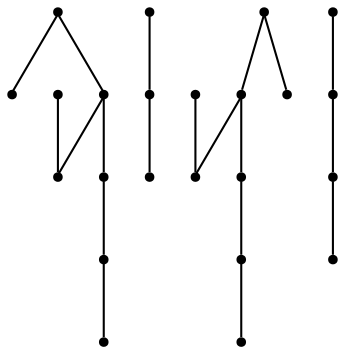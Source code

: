 graph {
  node [shape=point,comment="{\"directed\":false,\"doi\":\"10.1007/978-3-030-35802-0_3\",\"figure\":\"2 (4)\"}"]

  v0 [pos="685.0716144411624,2285.8418279525104"]
  v1 [pos="685.0716144411624,2126.4435154438233"]
  v2 [pos="605.3714178206349,2285.8418279525104"]
  v3 [pos="509.7270375008786,2285.8418279525104"]
  v4 [pos="665.5893314384609,2206.1427352858054"]
  v5 [pos="605.3714178206349,2245.9900560518145"]
  v6 [pos="549.5791944861653,2245.9900560518145"]
  v7 [pos="621.3114444270568,2206.017594813474"]
  v8 [pos="580.5716805647819,2206.050914735985"]
  v9 [pos="549.5791944861653,2126.4435154438233"]
  v10 [pos="509.7270375008786,2126.4435154438233"]
  v11 [pos="327.6563559358381,2222.082375773759"]
  v12 [pos="232.0202898016958,2222.082375773759"]
  v13 [pos="407.35655255636556,2222.082375773759"]
  v14 [pos="407.35655255636556,2126.4435154438233"]
  v15 [pos="387.87846638923224,2206.0674475219635"]
  v16 [pos="343.60057937782807,2142.258269809999"]
  v17 [pos="343.6005793778281,2206.017594813474"]
  v18 [pos="327.6563559358381,2182.2307310483397"]
  v19 [pos="271.86832943693656,2182.2307310483397"]
  v20 [pos="302.8649169684946,2142.29158973251"]
  v21 [pos="271.86832943693656,2126.4435154438233"]
  v22 [pos="232.0202898016958,2126.4435154438233"]

  v0 -- v1 [id="-1",pos="685.0716144411624,2285.8418279525104 685.0716144411624,2126.4435154438233 685.0716144411624,2126.4435154438233 685.0716144411624,2126.4435154438233"]
  v2 -- v3 [id="-3",pos="605.3714178206349,2285.8418279525104 509.7270375008786,2285.8418279525104 509.7270375008786,2285.8418279525104 509.7270375008786,2285.8418279525104"]
  v22 -- v12 [id="-4",pos="232.0202898016958,2126.4435154438233 232.0202898016958,2222.082375773759 232.0202898016958,2222.082375773759 232.0202898016958,2222.082375773759"]
  v0 -- v2 [id="-5",pos="685.0716144411624,2285.8418279525104 605.3714178206349,2285.8418279525104 605.3714178206349,2285.8418279525104 605.3714178206349,2285.8418279525104"]
  v19 -- v21 [id="-8",pos="271.86832943693656,2182.2307310483397 271.86832943693656,2126.4435154438233 271.86832943693656,2126.4435154438233 271.86832943693656,2126.4435154438233"]
  v20 -- v16 [id="-9",pos="302.8649169684946,2142.29158973251 343.60057937782807,2142.258269809999 343.60057937782807,2142.258269809999 343.60057937782807,2142.258269809999"]
  v11 -- v18 [id="-10",pos="327.6563559358381,2222.082375773759 327.6563559358381,2182.2307310483397 327.6563559358381,2182.2307310483397 327.6563559358381,2182.2307310483397"]
  v18 -- v19 [id="-11",pos="327.6563559358381,2182.2307310483397 271.86832943693656,2182.2307310483397 271.86832943693656,2182.2307310483397 271.86832943693656,2182.2307310483397"]
  v17 -- v15 [id="-12",pos="343.6005793778281,2206.017594813474 387.87846638923224,2206.0674475219635 387.87846638923224,2206.0674475219635 387.87846638923224,2206.0674475219635"]
  v16 -- v17 [id="-13",pos="343.60057937782807,2142.258269809999 343.6005793778281,2206.017594813474 343.6005793778281,2206.017594813474 343.6005793778281,2206.017594813474"]
  v5 -- v6 [id="-14",pos="605.3714178206349,2245.9900560518145 549.5791944861653,2245.9900560518145 549.5791944861653,2245.9900560518145 549.5791944861653,2245.9900560518145"]
  v2 -- v5 [id="-15",pos="605.3714178206349,2285.8418279525104 605.3714178206349,2245.9900560518145 605.3714178206349,2245.9900560518145 605.3714178206349,2245.9900560518145"]
  v7 -- v4 [id="-16",pos="621.3114444270568,2206.017594813474 665.5893314384609,2206.1427352858054 665.5893314384609,2206.1427352858054 665.5893314384609,2206.1427352858054"]
  v8 -- v7 [id="-17",pos="580.5716805647819,2206.050914735985 621.3114444270568,2206.017594813474 621.3114444270568,2206.017594813474 621.3114444270568,2206.017594813474"]
  v6 -- v9 [id="-22",pos="549.5791944861653,2245.9900560518145 549.5791944861653,2126.4435154438233 549.5791944861653,2126.4435154438233 549.5791944861653,2126.4435154438233"]
  v10 -- v3 [id="-23",pos="509.7270375008786,2126.4435154438233 509.7270375008786,2285.8418279525104 509.7270375008786,2285.8418279525104 509.7270375008786,2285.8418279525104"]
  v11 -- v12 [id="-25",pos="327.6563559358381,2222.082375773759 232.0202898016958,2222.082375773759 232.0202898016958,2222.082375773759 232.0202898016958,2222.082375773759"]
  v13 -- v11 [id="-26",pos="407.35655255636556,2222.082375773759 327.6563559358381,2222.082375773759 327.6563559358381,2222.082375773759 327.6563559358381,2222.082375773759"]
  v13 -- v14 [id="-28",pos="407.35655255636556,2222.082375773759 407.35655255636556,2126.4435154438233 407.35655255636556,2126.4435154438233 407.35655255636556,2126.4435154438233"]
}